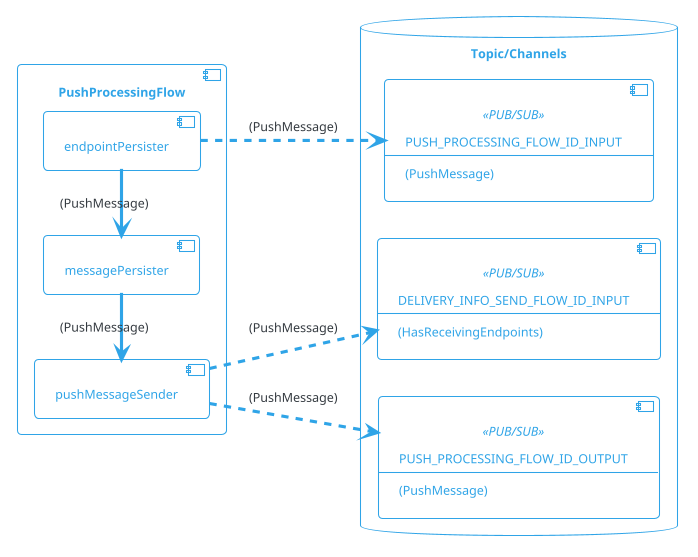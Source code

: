 @startuml

!theme cerulean-outline

left to right direction

skinparam backgroundcolor White
skinparam component {
    backgroundColor<<user defined>> LightGray
}


database "Topic/Channels" {
    component PUSH_PROCESSING_FLOW_ID_INPUT<<PUB/SUB>>[
        PUSH_PROCESSING_FLOW_ID_INPUT
        --
        (PushMessage)
    ]
    
    component DELIVERY_INFO_SEND_FLOW_ID_INPUT<<PUB/SUB>>  [
        DELIVERY_INFO_SEND_FLOW_ID_INPUT
        --
        (HasReceivingEndpoints)
    ]
    
    component PUSH_PROCESSING_FLOW_ID_OUTPUT<<PUB/SUB>>[
        PUSH_PROCESSING_FLOW_ID_OUTPUT
        --
        (PushMessage)
    ]

}

component "PushProcessingFlow" {
    [endpointPersister]
    [messagePersister]
    [pushMessageSender]    

    endpointPersister ..> PUSH_PROCESSING_FLOW_ID_INPUT : (PushMessage) 
    endpointPersister -l-> messagePersister: (PushMessage)
    messagePersister -l-> pushMessageSender: (PushMessage)
    pushMessageSender ..> DELIVERY_INFO_SEND_FLOW_ID_INPUT: (PushMessage)
    pushMessageSender ..> PUSH_PROCESSING_FLOW_ID_OUTPUT: (PushMessage)


}


@enduml